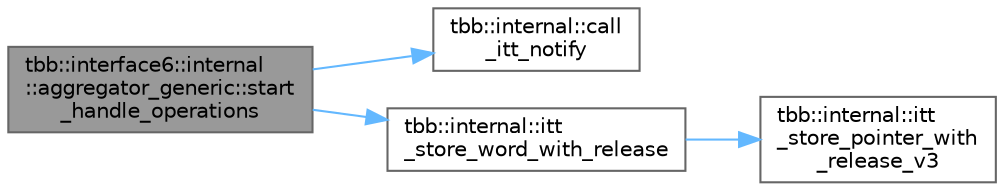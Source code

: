 digraph "tbb::interface6::internal::aggregator_generic::start_handle_operations"
{
 // LATEX_PDF_SIZE
  bgcolor="transparent";
  edge [fontname=Helvetica,fontsize=10,labelfontname=Helvetica,labelfontsize=10];
  node [fontname=Helvetica,fontsize=10,shape=box,height=0.2,width=0.4];
  rankdir="LR";
  Node1 [id="Node000001",label="tbb::interface6::internal\l::aggregator_generic::start\l_handle_operations",height=0.2,width=0.4,color="gray40", fillcolor="grey60", style="filled", fontcolor="black",tooltip="Trigger the handling of operations when the handler is free"];
  Node1 -> Node2 [id="edge4_Node000001_Node000002",color="steelblue1",style="solid",tooltip=" "];
  Node2 [id="Node000002",label="tbb::internal::call\l_itt_notify",height=0.2,width=0.4,color="grey40", fillcolor="white", style="filled",URL="$namespacetbb_1_1internal.html#ae998b9627068b137cb2047f9979fc9c1",tooltip=" "];
  Node1 -> Node3 [id="edge5_Node000001_Node000003",color="steelblue1",style="solid",tooltip=" "];
  Node3 [id="Node000003",label="tbb::internal::itt\l_store_word_with_release",height=0.2,width=0.4,color="grey40", fillcolor="white", style="filled",URL="$namespacetbb_1_1internal.html#ac4715a28e1dc69356c2dae5c2e84b5f4",tooltip=" "];
  Node3 -> Node4 [id="edge6_Node000003_Node000004",color="steelblue1",style="solid",tooltip=" "];
  Node4 [id="Node000004",label="tbb::internal::itt\l_store_pointer_with\l_release_v3",height=0.2,width=0.4,color="grey40", fillcolor="white", style="filled",URL="$namespacetbb_1_1internal.html#aca67a648bfa612f17afbe381b8f84720",tooltip=" "];
}
